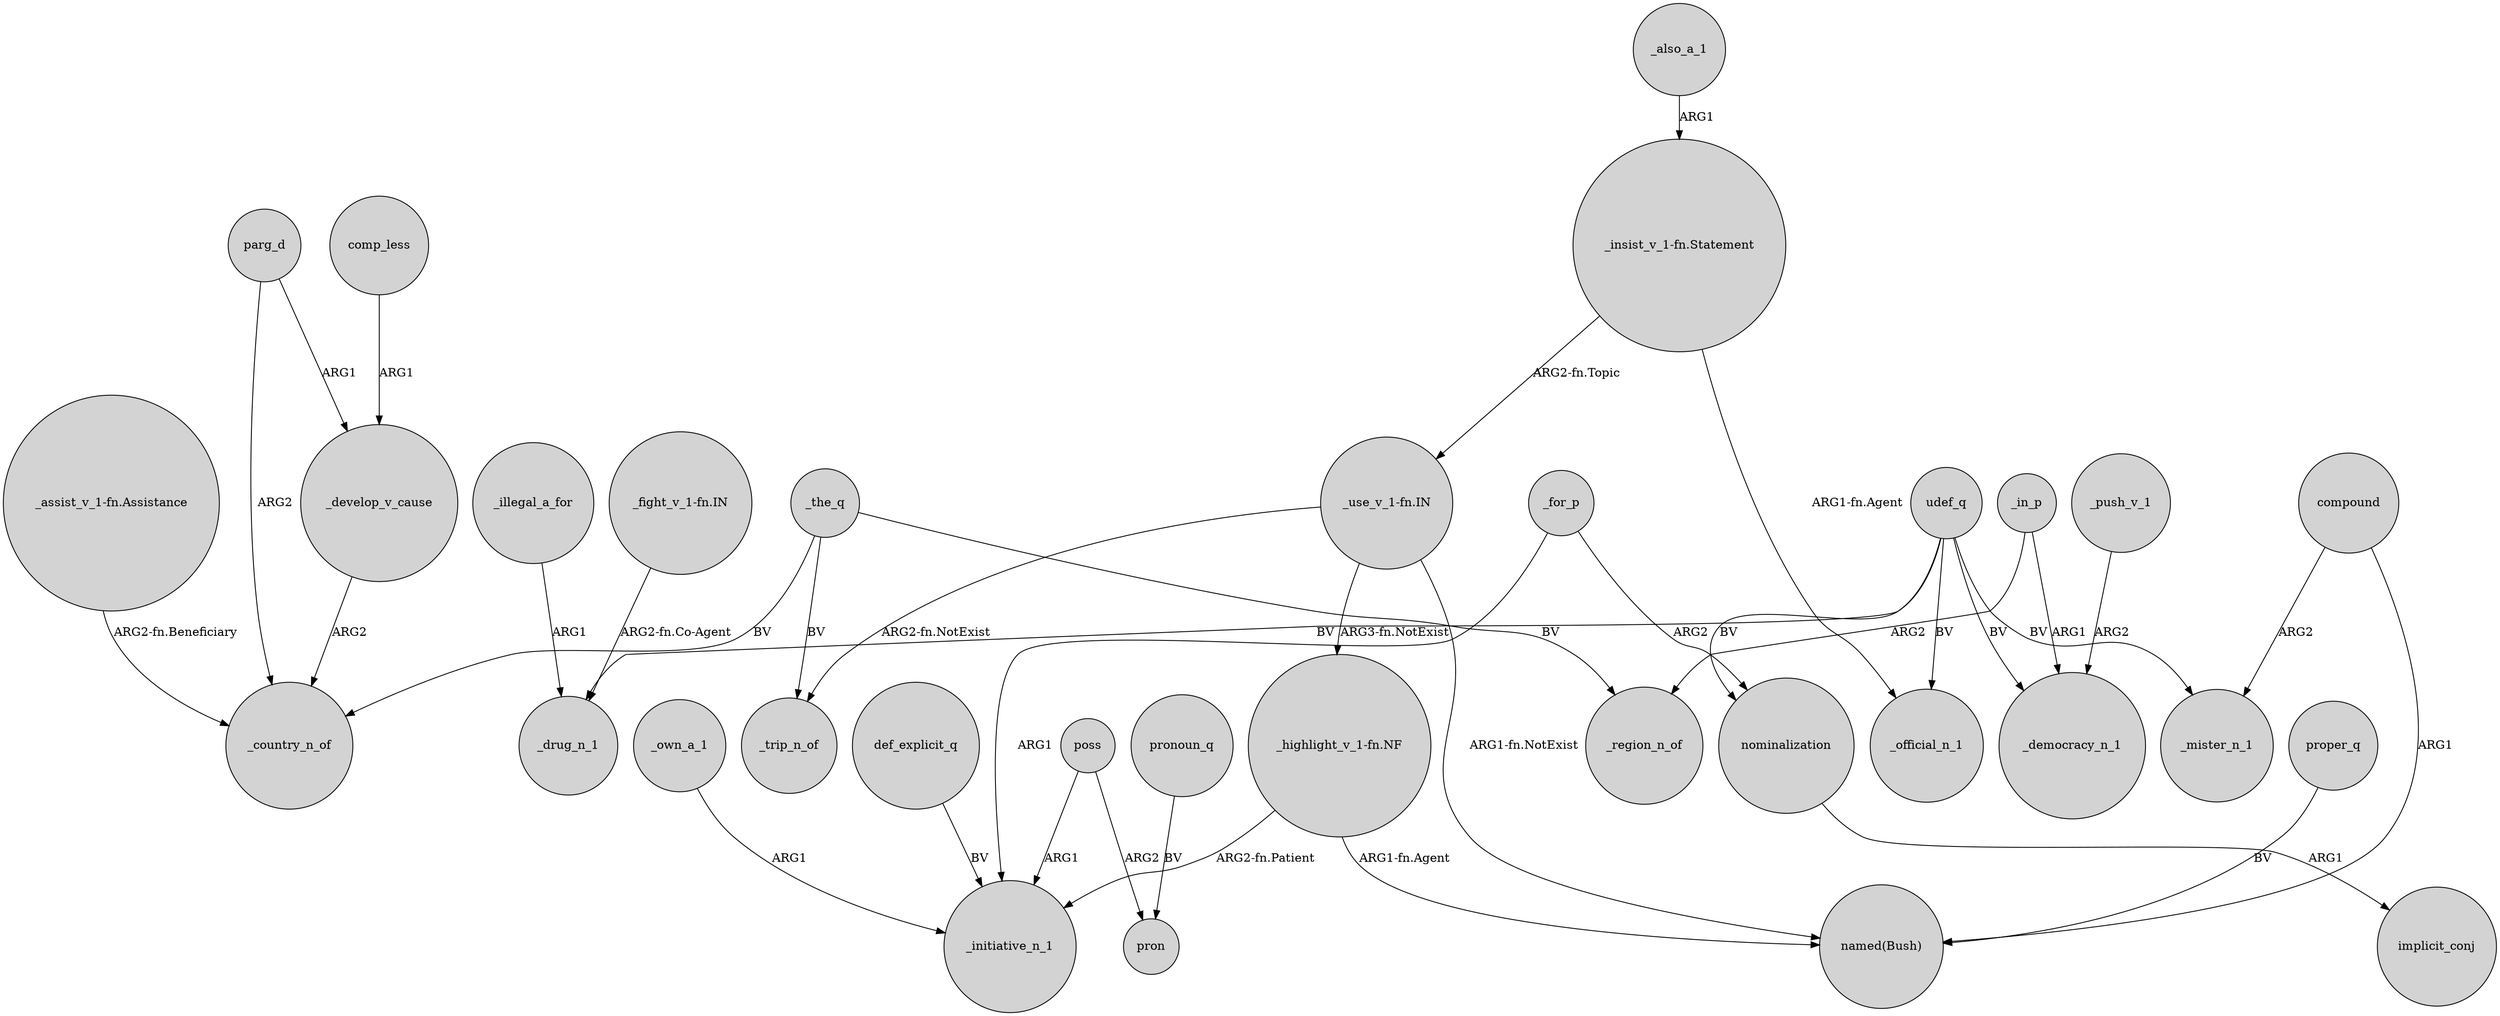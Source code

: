 digraph {
	node [shape=circle style=filled]
	_develop_v_cause -> _country_n_of [label=ARG2]
	comp_less -> _develop_v_cause [label=ARG1]
	poss -> _initiative_n_1 [label=ARG1]
	"_fight_v_1-fn.IN" -> _drug_n_1 [label="ARG2-fn.Co-Agent"]
	poss -> pron [label=ARG2]
	_own_a_1 -> _initiative_n_1 [label=ARG1]
	"_highlight_v_1-fn.NF" -> "named(Bush)" [label="ARG1-fn.Agent"]
	_the_q -> _trip_n_of [label=BV]
	parg_d -> _country_n_of [label=ARG2]
	compound -> _mister_n_1 [label=ARG2]
	_for_p -> nominalization [label=ARG2]
	udef_q -> _mister_n_1 [label=BV]
	_in_p -> _democracy_n_1 [label=ARG1]
	"_assist_v_1-fn.Assistance" -> _country_n_of [label="ARG2-fn.Beneficiary"]
	parg_d -> _develop_v_cause [label=ARG1]
	"_use_v_1-fn.IN" -> _trip_n_of [label="ARG2-fn.NotExist"]
	nominalization -> implicit_conj [label=ARG1]
	udef_q -> _drug_n_1 [label=BV]
	pronoun_q -> pron [label=BV]
	_the_q -> _country_n_of [label=BV]
	udef_q -> _democracy_n_1 [label=BV]
	udef_q -> _official_n_1 [label=BV]
	_illegal_a_for -> _drug_n_1 [label=ARG1]
	"_use_v_1-fn.IN" -> "_highlight_v_1-fn.NF" [label="ARG3-fn.NotExist"]
	proper_q -> "named(Bush)" [label=BV]
	udef_q -> nominalization [label=BV]
	"_use_v_1-fn.IN" -> "named(Bush)" [label="ARG1-fn.NotExist"]
	"_insist_v_1-fn.Statement" -> _official_n_1 [label="ARG1-fn.Agent"]
	def_explicit_q -> _initiative_n_1 [label=BV]
	_for_p -> _initiative_n_1 [label=ARG1]
	_also_a_1 -> "_insist_v_1-fn.Statement" [label=ARG1]
	_push_v_1 -> _democracy_n_1 [label=ARG2]
	_in_p -> _region_n_of [label=ARG2]
	"_insist_v_1-fn.Statement" -> "_use_v_1-fn.IN" [label="ARG2-fn.Topic"]
	_the_q -> _region_n_of [label=BV]
	compound -> "named(Bush)" [label=ARG1]
	"_highlight_v_1-fn.NF" -> _initiative_n_1 [label="ARG2-fn.Patient"]
}

